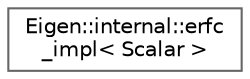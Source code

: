 digraph "类继承关系图"
{
 // LATEX_PDF_SIZE
  bgcolor="transparent";
  edge [fontname=Helvetica,fontsize=10,labelfontname=Helvetica,labelfontsize=10];
  node [fontname=Helvetica,fontsize=10,shape=box,height=0.2,width=0.4];
  rankdir="LR";
  Node0 [id="Node000000",label="Eigen::internal::erfc\l_impl\< Scalar \>",height=0.2,width=0.4,color="grey40", fillcolor="white", style="filled",URL="$struct_eigen_1_1internal_1_1erfc__impl.html",tooltip=" "];
}

